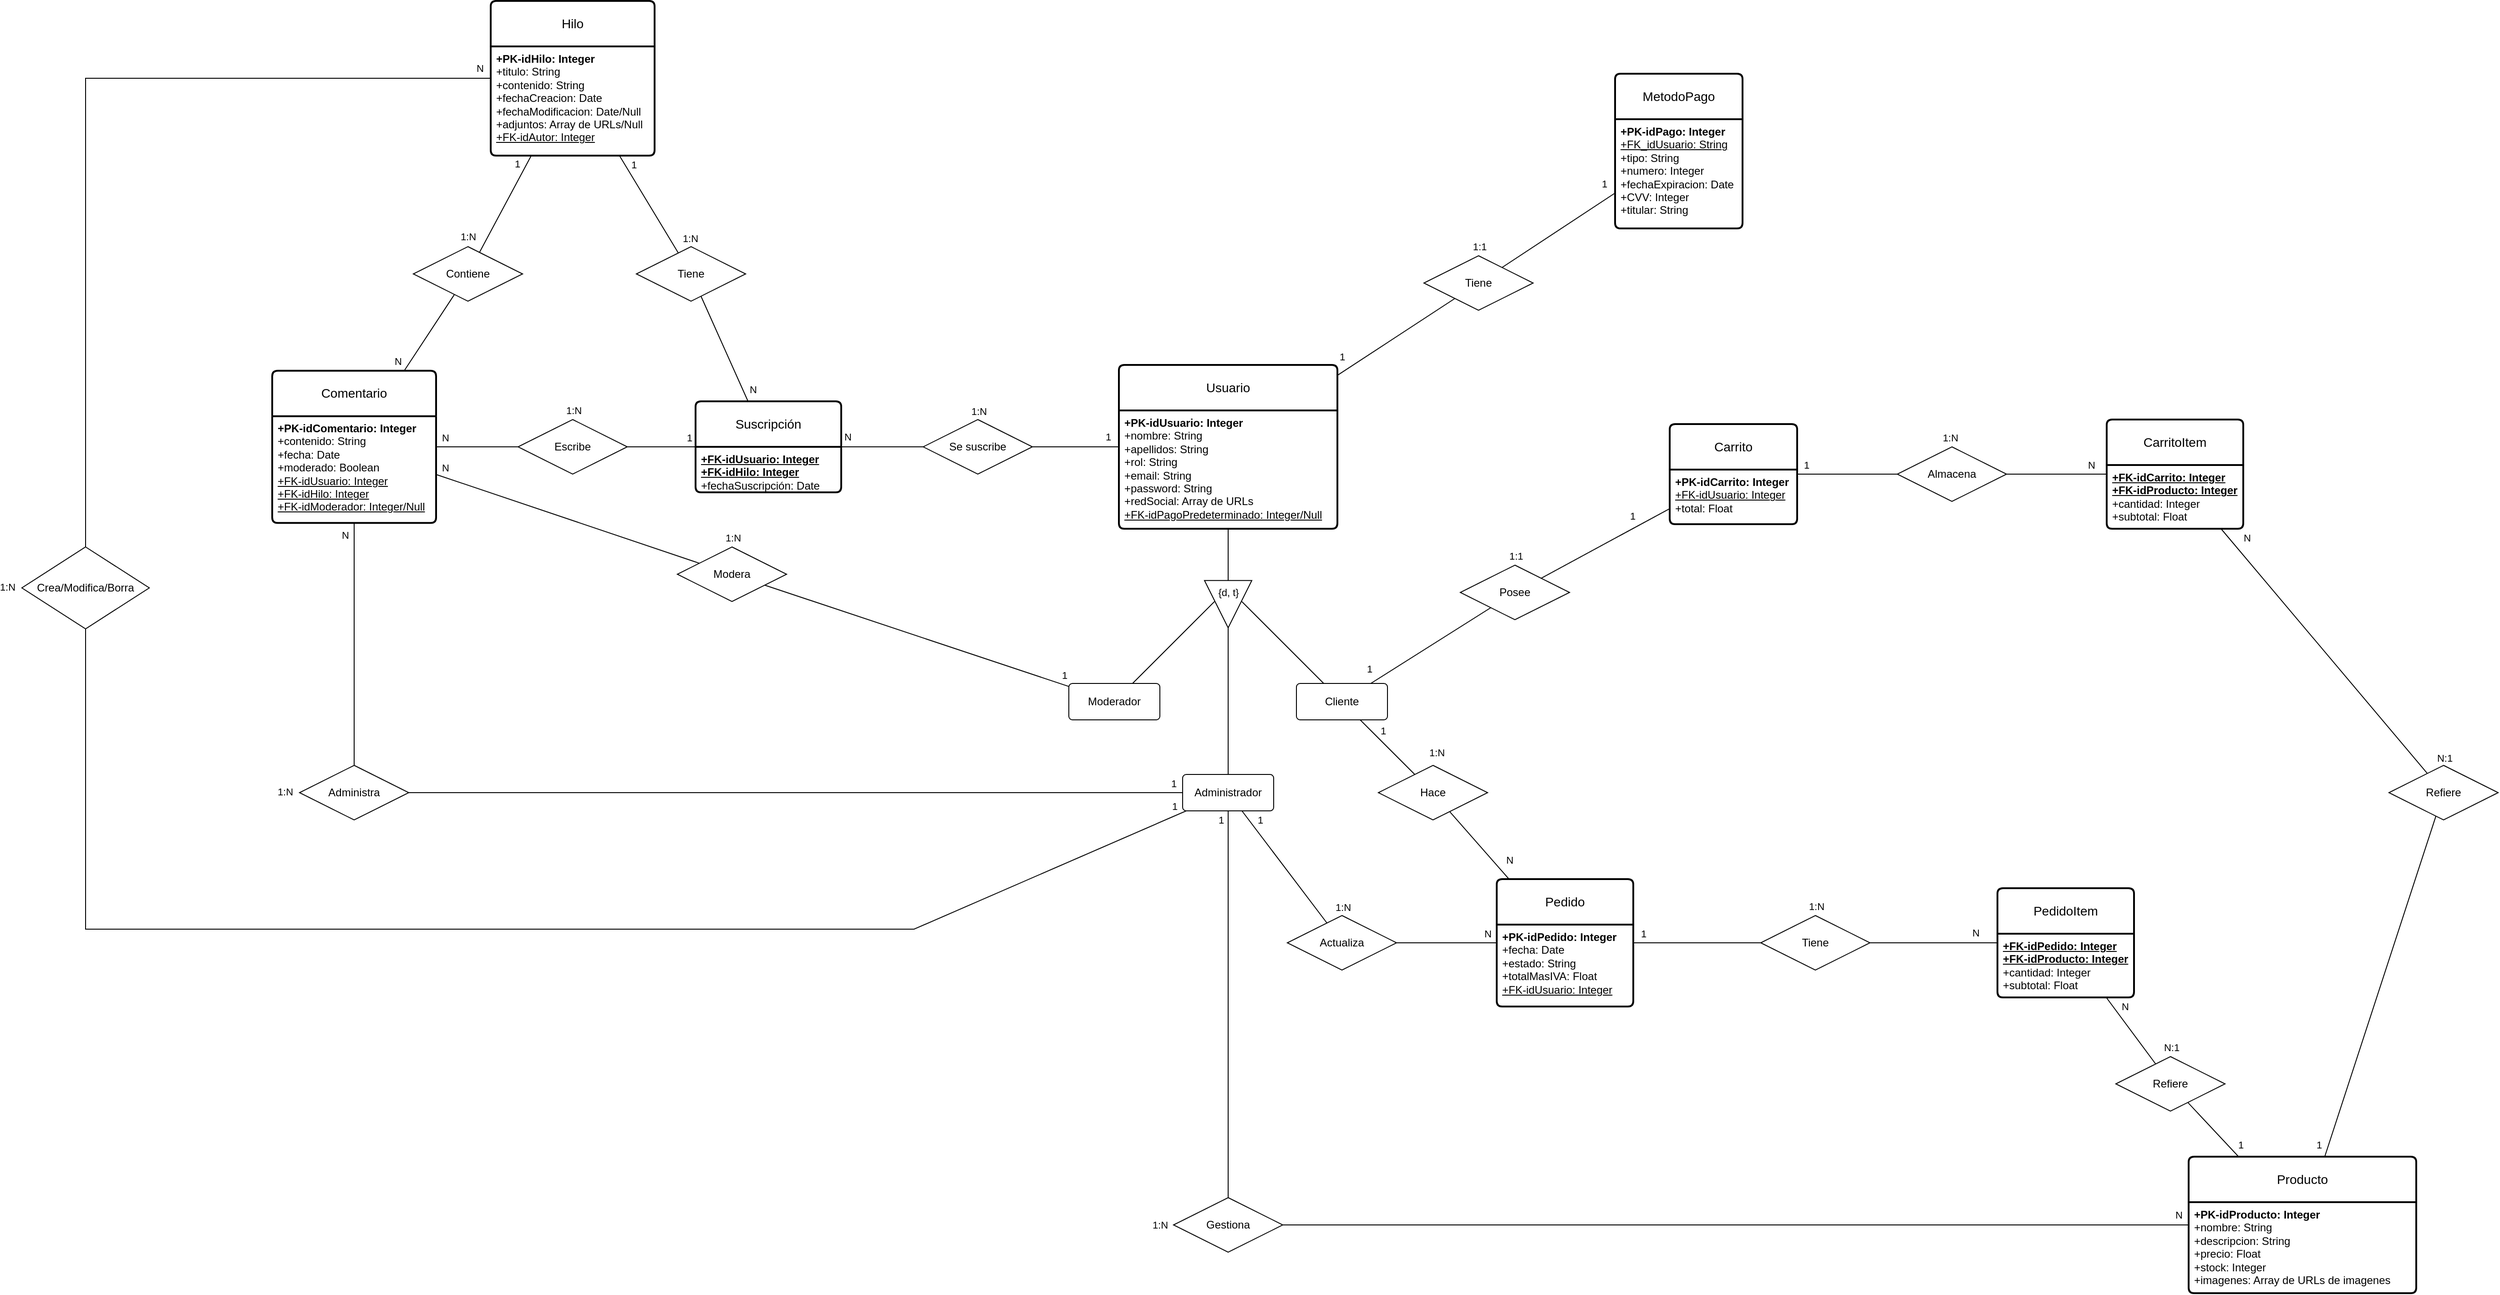 <mxfile version="26.2.14">
  <diagram id="R2lEEEUBdFMjLlhIrx00" name="Page-1">
    <mxGraphModel dx="2153" dy="1990" grid="1" gridSize="10" guides="1" tooltips="1" connect="1" arrows="1" fold="1" page="1" pageScale="1" pageWidth="850" pageHeight="1100" math="0" shadow="0" extFonts="Permanent Marker^https://fonts.googleapis.com/css?family=Permanent+Marker">
      <root>
        <mxCell id="0" />
        <mxCell id="1" parent="0" />
        <mxCell id="jIkjb01WulAcqk8oaOBP-1" value="Usuario" style="swimlane;childLayout=stackLayout;horizontal=1;startSize=50;horizontalStack=0;rounded=1;fontSize=14;fontStyle=0;strokeWidth=2;resizeParent=0;resizeLast=1;shadow=0;dashed=0;align=center;arcSize=4;whiteSpace=wrap;html=1;" parent="1" vertex="1">
          <mxGeometry x="45" y="130" width="240" height="180" as="geometry" />
        </mxCell>
        <mxCell id="jIkjb01WulAcqk8oaOBP-2" value="&lt;b&gt;+PK-idUsuario: Integer&lt;/b&gt;&lt;br&gt;+nombre: String&lt;br&gt;&lt;div&gt;+apellidos: String&lt;/div&gt;&lt;div&gt;+rol: String&lt;/div&gt;&lt;div&gt;+email: String&lt;/div&gt;&lt;div&gt;+password: String&lt;/div&gt;&lt;div&gt;+redSocial: Array de URLs&lt;/div&gt;&lt;div&gt;&lt;u&gt;+FK-idPagoPredeterminado: Integer/Null&lt;/u&gt;&lt;/div&gt;" style="align=left;strokeColor=none;fillColor=none;spacingLeft=4;spacingRight=4;fontSize=12;verticalAlign=top;resizable=0;rotatable=0;part=1;html=1;whiteSpace=wrap;" parent="jIkjb01WulAcqk8oaOBP-1" vertex="1">
          <mxGeometry y="50" width="240" height="130" as="geometry" />
        </mxCell>
        <mxCell id="jIkjb01WulAcqk8oaOBP-3" value="Producto" style="swimlane;childLayout=stackLayout;horizontal=1;startSize=50;horizontalStack=0;rounded=1;fontSize=14;fontStyle=0;strokeWidth=2;resizeParent=0;resizeLast=1;shadow=0;dashed=0;align=center;arcSize=4;whiteSpace=wrap;html=1;" parent="1" vertex="1">
          <mxGeometry x="1220" y="1000" width="250" height="150" as="geometry" />
        </mxCell>
        <mxCell id="jIkjb01WulAcqk8oaOBP-4" value="&lt;b&gt;+PK-idProducto: Integer&lt;/b&gt;&lt;br&gt;+nombre: String&lt;br&gt;&lt;div&gt;+descripcion: String&lt;/div&gt;&lt;div&gt;+precio: Float&lt;/div&gt;&lt;div&gt;+stock: Integer&lt;/div&gt;&lt;div&gt;+imagenes: Array de URLs de imagenes&lt;/div&gt;" style="align=left;strokeColor=none;fillColor=none;spacingLeft=4;spacingRight=4;fontSize=12;verticalAlign=top;resizable=0;rotatable=0;part=1;html=1;whiteSpace=wrap;" parent="jIkjb01WulAcqk8oaOBP-3" vertex="1">
          <mxGeometry y="50" width="250" height="100" as="geometry" />
        </mxCell>
        <mxCell id="jIkjb01WulAcqk8oaOBP-5" value="Cliente" style="rounded=1;arcSize=10;whiteSpace=wrap;html=1;align=center;" parent="1" vertex="1">
          <mxGeometry x="240" y="480" width="100" height="40" as="geometry" />
        </mxCell>
        <mxCell id="jIkjb01WulAcqk8oaOBP-6" value="Moderador" style="rounded=1;arcSize=10;whiteSpace=wrap;html=1;align=center;" parent="1" vertex="1">
          <mxGeometry x="-10" y="480" width="100" height="40" as="geometry" />
        </mxCell>
        <mxCell id="jIkjb01WulAcqk8oaOBP-7" value="Administrador" style="rounded=1;arcSize=10;whiteSpace=wrap;html=1;align=center;" parent="1" vertex="1">
          <mxGeometry x="115" y="580" width="100" height="40" as="geometry" />
        </mxCell>
        <mxCell id="jIkjb01WulAcqk8oaOBP-8" value="" style="endArrow=block;html=1;rounded=0;endFill=0;endSize=51;exitX=0.5;exitY=1;exitDx=0;exitDy=0;" parent="1" source="jIkjb01WulAcqk8oaOBP-2" edge="1">
          <mxGeometry relative="1" as="geometry">
            <mxPoint x="100" y="360" as="sourcePoint" />
            <mxPoint x="165" y="420" as="targetPoint" />
          </mxGeometry>
        </mxCell>
        <mxCell id="ubc1t0KaTrGF7OC6TyDT-12" value="{d, t}" style="edgeLabel;html=1;align=center;verticalAlign=middle;resizable=0;points=[];" parent="jIkjb01WulAcqk8oaOBP-8" vertex="1" connectable="0">
          <mxGeometry x="0.44" y="-8" relative="1" as="geometry">
            <mxPoint x="8" y="-9" as="offset" />
          </mxGeometry>
        </mxCell>
        <mxCell id="jIkjb01WulAcqk8oaOBP-9" value="" style="endArrow=none;html=1;rounded=0;" parent="1" target="jIkjb01WulAcqk8oaOBP-5" edge="1">
          <mxGeometry relative="1" as="geometry">
            <mxPoint x="180" y="390" as="sourcePoint" />
            <mxPoint x="288.182" y="490" as="targetPoint" />
          </mxGeometry>
        </mxCell>
        <mxCell id="jIkjb01WulAcqk8oaOBP-10" value="" style="endArrow=none;html=1;rounded=0;" parent="1" target="jIkjb01WulAcqk8oaOBP-7" edge="1">
          <mxGeometry relative="1" as="geometry">
            <mxPoint x="165" y="419" as="sourcePoint" />
            <mxPoint x="165" y="479" as="targetPoint" />
          </mxGeometry>
        </mxCell>
        <mxCell id="jIkjb01WulAcqk8oaOBP-11" value="" style="endArrow=none;html=1;rounded=0;" parent="1" target="jIkjb01WulAcqk8oaOBP-6" edge="1">
          <mxGeometry relative="1" as="geometry">
            <mxPoint x="150" y="390" as="sourcePoint" />
            <mxPoint x="150" y="490" as="targetPoint" />
          </mxGeometry>
        </mxCell>
        <mxCell id="jIkjb01WulAcqk8oaOBP-12" value="Carrito" style="swimlane;childLayout=stackLayout;horizontal=1;startSize=50;horizontalStack=0;rounded=1;fontSize=14;fontStyle=0;strokeWidth=2;resizeParent=0;resizeLast=1;shadow=0;dashed=0;align=center;arcSize=4;whiteSpace=wrap;html=1;" parent="1" vertex="1">
          <mxGeometry x="650" y="195" width="140" height="110" as="geometry" />
        </mxCell>
        <mxCell id="jIkjb01WulAcqk8oaOBP-13" value="&lt;b&gt;+PK-idCarrito: Integer&lt;/b&gt;&lt;br&gt;&lt;div&gt;&lt;u&gt;+FK-idUsuario: Integer&lt;/u&gt;&lt;/div&gt;&lt;div&gt;+total: Float&lt;/div&gt;" style="align=left;strokeColor=none;fillColor=none;spacingLeft=4;spacingRight=4;fontSize=12;verticalAlign=top;resizable=0;rotatable=0;part=1;html=1;whiteSpace=wrap;" parent="jIkjb01WulAcqk8oaOBP-12" vertex="1">
          <mxGeometry y="50" width="140" height="60" as="geometry" />
        </mxCell>
        <mxCell id="jIkjb01WulAcqk8oaOBP-14" value="Pedido" style="swimlane;childLayout=stackLayout;horizontal=1;startSize=50;horizontalStack=0;rounded=1;fontSize=14;fontStyle=0;strokeWidth=2;resizeParent=0;resizeLast=1;shadow=0;dashed=0;align=center;arcSize=4;whiteSpace=wrap;html=1;" parent="1" vertex="1">
          <mxGeometry x="460" y="695" width="150" height="140" as="geometry" />
        </mxCell>
        <mxCell id="jIkjb01WulAcqk8oaOBP-15" value="&lt;div&gt;&lt;b&gt;+PK-idPedido: Integer&lt;/b&gt;&lt;/div&gt;&lt;div&gt;+fecha: Date&lt;/div&gt;&lt;div&gt;+estado: String&lt;/div&gt;&lt;div&gt;+totalMasIVA: Float&lt;/div&gt;&lt;div&gt;&lt;u&gt;+FK-idUsuario: Integer&lt;/u&gt;&amp;nbsp; &lt;br&gt;&lt;br&gt;&lt;/div&gt;" style="align=left;strokeColor=none;fillColor=none;spacingLeft=4;spacingRight=4;fontSize=12;verticalAlign=top;resizable=0;rotatable=0;part=1;html=1;whiteSpace=wrap;" parent="jIkjb01WulAcqk8oaOBP-14" vertex="1">
          <mxGeometry y="50" width="150" height="90" as="geometry" />
        </mxCell>
        <mxCell id="ubc1t0KaTrGF7OC6TyDT-1" value="Hilo" style="swimlane;childLayout=stackLayout;horizontal=1;startSize=50;horizontalStack=0;rounded=1;fontSize=14;fontStyle=0;strokeWidth=2;resizeParent=0;resizeLast=1;shadow=0;dashed=0;align=center;arcSize=4;whiteSpace=wrap;html=1;" parent="1" vertex="1">
          <mxGeometry x="-645" y="-270" width="180" height="170" as="geometry" />
        </mxCell>
        <mxCell id="ubc1t0KaTrGF7OC6TyDT-2" value="&lt;div&gt;&lt;b&gt;+PK-idHilo: Integer&lt;/b&gt;&lt;/div&gt;&lt;div&gt;+titulo: String&lt;/div&gt;&lt;div&gt;+contenido: String&lt;/div&gt;&lt;div&gt;+fechaCreacion: Date&lt;/div&gt;&lt;div&gt;+fechaModificacion: Date/Null&lt;/div&gt;&lt;div&gt;+adjuntos: Array de URLs/Null&lt;/div&gt;&lt;div&gt;&lt;u&gt;+FK-idAutor: Integer&lt;/u&gt;&lt;br&gt;&lt;br&gt;&lt;/div&gt;" style="align=left;strokeColor=none;fillColor=none;spacingLeft=4;spacingRight=4;fontSize=12;verticalAlign=top;resizable=0;rotatable=0;part=1;html=1;whiteSpace=wrap;" parent="ubc1t0KaTrGF7OC6TyDT-1" vertex="1">
          <mxGeometry y="50" width="180" height="120" as="geometry" />
        </mxCell>
        <mxCell id="ubc1t0KaTrGF7OC6TyDT-3" value="Suscripción" style="swimlane;childLayout=stackLayout;horizontal=1;startSize=50;horizontalStack=0;rounded=1;fontSize=14;fontStyle=0;strokeWidth=2;resizeParent=0;resizeLast=1;shadow=0;dashed=0;align=center;arcSize=4;whiteSpace=wrap;html=1;" parent="1" vertex="1">
          <mxGeometry x="-420" y="170" width="160" height="100" as="geometry" />
        </mxCell>
        <mxCell id="ubc1t0KaTrGF7OC6TyDT-4" value="&lt;div&gt;&lt;b&gt;&lt;u&gt;+FK-idUsuario: Integer&lt;/u&gt;&lt;/b&gt;&lt;/div&gt;&lt;div&gt;&lt;b&gt;&lt;u&gt;+FK-idHilo: Integer&lt;/u&gt;&lt;/b&gt;&lt;/div&gt;&lt;div&gt;+fechaSuscripción: Date&lt;br&gt;&lt;br&gt;&lt;/div&gt;" style="align=left;strokeColor=none;fillColor=none;spacingLeft=4;spacingRight=4;fontSize=12;verticalAlign=top;resizable=0;rotatable=0;part=1;html=1;whiteSpace=wrap;" parent="ubc1t0KaTrGF7OC6TyDT-3" vertex="1">
          <mxGeometry y="50" width="160" height="50" as="geometry" />
        </mxCell>
        <mxCell id="ubc1t0KaTrGF7OC6TyDT-7" value="CarritoItem" style="swimlane;childLayout=stackLayout;horizontal=1;startSize=50;horizontalStack=0;rounded=1;fontSize=14;fontStyle=0;strokeWidth=2;resizeParent=0;resizeLast=1;shadow=0;dashed=0;align=center;arcSize=4;whiteSpace=wrap;html=1;" parent="1" vertex="1">
          <mxGeometry x="1130" y="190" width="150" height="120" as="geometry" />
        </mxCell>
        <mxCell id="ubc1t0KaTrGF7OC6TyDT-8" value="&lt;div&gt;&lt;b&gt;&lt;u&gt;+FK-idCarrito: Integer&lt;/u&gt;&lt;/b&gt;&lt;/div&gt;&lt;div&gt;&lt;b&gt;&lt;u&gt;+FK-idProducto: Integer&lt;/u&gt;&lt;/b&gt;&lt;/div&gt;&lt;div&gt;+cantidad: Integer&lt;/div&gt;&lt;div&gt;+subtotal: Float&lt;/div&gt;" style="align=left;strokeColor=none;fillColor=none;spacingLeft=4;spacingRight=4;fontSize=12;verticalAlign=top;resizable=0;rotatable=0;part=1;html=1;whiteSpace=wrap;" parent="ubc1t0KaTrGF7OC6TyDT-7" vertex="1">
          <mxGeometry y="50" width="150" height="70" as="geometry" />
        </mxCell>
        <mxCell id="ubc1t0KaTrGF7OC6TyDT-10" value="PedidoItem" style="swimlane;childLayout=stackLayout;horizontal=1;startSize=50;horizontalStack=0;rounded=1;fontSize=14;fontStyle=0;strokeWidth=2;resizeParent=0;resizeLast=1;shadow=0;dashed=0;align=center;arcSize=4;whiteSpace=wrap;html=1;" parent="1" vertex="1">
          <mxGeometry x="1010" y="705" width="150" height="120" as="geometry" />
        </mxCell>
        <mxCell id="ubc1t0KaTrGF7OC6TyDT-11" value="&lt;div&gt;&lt;b&gt;&lt;u&gt;+FK-idPedido: Integer&lt;/u&gt;&lt;/b&gt;&lt;/div&gt;&lt;div&gt;&lt;b&gt;&lt;u&gt;+FK-idProducto: Integer&lt;/u&gt;&lt;/b&gt;&lt;/div&gt;&lt;div&gt;+cantidad: Integer&lt;/div&gt;&lt;div&gt;+subtotal: Float&lt;/div&gt;" style="align=left;strokeColor=none;fillColor=none;spacingLeft=4;spacingRight=4;fontSize=12;verticalAlign=top;resizable=0;rotatable=0;part=1;html=1;whiteSpace=wrap;" parent="ubc1t0KaTrGF7OC6TyDT-10" vertex="1">
          <mxGeometry y="50" width="150" height="70" as="geometry" />
        </mxCell>
        <mxCell id="ubc1t0KaTrGF7OC6TyDT-13" value="" style="endArrow=none;html=1;rounded=0;" parent="1" source="jIkjb01WulAcqk8oaOBP-5" target="ubc1t0KaTrGF7OC6TyDT-14" edge="1">
          <mxGeometry relative="1" as="geometry">
            <mxPoint x="-190" y="340" as="sourcePoint" />
            <mxPoint x="-30" y="340" as="targetPoint" />
          </mxGeometry>
        </mxCell>
        <mxCell id="ubc1t0KaTrGF7OC6TyDT-16" value="1" style="edgeLabel;html=1;align=center;verticalAlign=middle;resizable=0;points=[];" parent="ubc1t0KaTrGF7OC6TyDT-13" vertex="1" connectable="0">
          <mxGeometry x="-0.66" y="-3" relative="1" as="geometry">
            <mxPoint x="-26" y="-5" as="offset" />
          </mxGeometry>
        </mxCell>
        <mxCell id="ubc1t0KaTrGF7OC6TyDT-18" value="1:1" style="edgeLabel;html=1;align=center;verticalAlign=middle;resizable=0;points=[];" parent="ubc1t0KaTrGF7OC6TyDT-13" vertex="1" connectable="0">
          <mxGeometry x="0.507" y="-1" relative="1" as="geometry">
            <mxPoint x="59" y="-78" as="offset" />
          </mxGeometry>
        </mxCell>
        <mxCell id="ubc1t0KaTrGF7OC6TyDT-14" value="Posee" style="shape=rhombus;perimeter=rhombusPerimeter;whiteSpace=wrap;html=1;align=center;" parent="1" vertex="1">
          <mxGeometry x="420" y="350" width="120" height="60" as="geometry" />
        </mxCell>
        <mxCell id="ubc1t0KaTrGF7OC6TyDT-15" value="" style="endArrow=none;html=1;rounded=0;" parent="1" source="ubc1t0KaTrGF7OC6TyDT-14" target="jIkjb01WulAcqk8oaOBP-12" edge="1">
          <mxGeometry relative="1" as="geometry">
            <mxPoint x="326" y="530" as="sourcePoint" />
            <mxPoint x="406" y="592" as="targetPoint" />
          </mxGeometry>
        </mxCell>
        <mxCell id="ubc1t0KaTrGF7OC6TyDT-17" value="1" style="edgeLabel;html=1;align=center;verticalAlign=middle;resizable=0;points=[];" parent="ubc1t0KaTrGF7OC6TyDT-15" vertex="1" connectable="0">
          <mxGeometry x="0.32" y="-1" relative="1" as="geometry">
            <mxPoint x="6" y="-19" as="offset" />
          </mxGeometry>
        </mxCell>
        <mxCell id="ubc1t0KaTrGF7OC6TyDT-19" value="Hace" style="shape=rhombus;perimeter=rhombusPerimeter;whiteSpace=wrap;html=1;align=center;" parent="1" vertex="1">
          <mxGeometry x="330" y="570" width="120" height="60" as="geometry" />
        </mxCell>
        <mxCell id="ubc1t0KaTrGF7OC6TyDT-20" value="" style="endArrow=none;html=1;rounded=0;" parent="1" source="jIkjb01WulAcqk8oaOBP-5" target="ubc1t0KaTrGF7OC6TyDT-19" edge="1">
          <mxGeometry relative="1" as="geometry">
            <mxPoint x="326" y="530" as="sourcePoint" />
            <mxPoint x="406" y="592" as="targetPoint" />
            <Array as="points" />
          </mxGeometry>
        </mxCell>
        <mxCell id="ubc1t0KaTrGF7OC6TyDT-21" value="1" style="edgeLabel;html=1;align=center;verticalAlign=middle;resizable=0;points=[];" parent="ubc1t0KaTrGF7OC6TyDT-20" vertex="1" connectable="0">
          <mxGeometry x="-0.66" y="-3" relative="1" as="geometry">
            <mxPoint x="17" y="-1" as="offset" />
          </mxGeometry>
        </mxCell>
        <mxCell id="ubc1t0KaTrGF7OC6TyDT-22" value="1:N" style="edgeLabel;html=1;align=center;verticalAlign=middle;resizable=0;points=[];" parent="ubc1t0KaTrGF7OC6TyDT-20" vertex="1" connectable="0">
          <mxGeometry x="0.507" y="-1" relative="1" as="geometry">
            <mxPoint x="39" y="-10" as="offset" />
          </mxGeometry>
        </mxCell>
        <mxCell id="ubc1t0KaTrGF7OC6TyDT-23" value="" style="endArrow=none;html=1;rounded=0;" parent="1" source="ubc1t0KaTrGF7OC6TyDT-19" target="jIkjb01WulAcqk8oaOBP-14" edge="1">
          <mxGeometry relative="1" as="geometry">
            <mxPoint x="458" y="626" as="sourcePoint" />
            <mxPoint x="537" y="670" as="targetPoint" />
            <Array as="points" />
          </mxGeometry>
        </mxCell>
        <mxCell id="ubc1t0KaTrGF7OC6TyDT-24" value="N" style="edgeLabel;html=1;align=center;verticalAlign=middle;resizable=0;points=[];" parent="ubc1t0KaTrGF7OC6TyDT-23" vertex="1" connectable="0">
          <mxGeometry x="0.32" y="-1" relative="1" as="geometry">
            <mxPoint x="23" y="3" as="offset" />
          </mxGeometry>
        </mxCell>
        <mxCell id="ubc1t0KaTrGF7OC6TyDT-26" value="Tiene" style="shape=rhombus;perimeter=rhombusPerimeter;whiteSpace=wrap;html=1;align=center;" parent="1" vertex="1">
          <mxGeometry x="750" y="735" width="120" height="60" as="geometry" />
        </mxCell>
        <mxCell id="ubc1t0KaTrGF7OC6TyDT-28" value="" style="endArrow=none;html=1;rounded=0;" parent="1" source="jIkjb01WulAcqk8oaOBP-14" target="ubc1t0KaTrGF7OC6TyDT-26" edge="1">
          <mxGeometry relative="1" as="geometry">
            <mxPoint x="800" y="690" as="sourcePoint" />
            <mxPoint x="960" y="690" as="targetPoint" />
          </mxGeometry>
        </mxCell>
        <mxCell id="ubc1t0KaTrGF7OC6TyDT-30" value="1" style="edgeLabel;html=1;align=center;verticalAlign=middle;resizable=0;points=[];" parent="ubc1t0KaTrGF7OC6TyDT-28" vertex="1" connectable="0">
          <mxGeometry x="-0.278" y="4" relative="1" as="geometry">
            <mxPoint x="-40" y="-6" as="offset" />
          </mxGeometry>
        </mxCell>
        <mxCell id="ubc1t0KaTrGF7OC6TyDT-31" value="1:N" style="edgeLabel;html=1;align=center;verticalAlign=middle;resizable=0;points=[];" parent="ubc1t0KaTrGF7OC6TyDT-28" vertex="1" connectable="0">
          <mxGeometry x="0.177" y="2" relative="1" as="geometry">
            <mxPoint x="118" y="-38" as="offset" />
          </mxGeometry>
        </mxCell>
        <mxCell id="ubc1t0KaTrGF7OC6TyDT-29" value="" style="endArrow=none;html=1;rounded=0;" parent="1" source="ubc1t0KaTrGF7OC6TyDT-26" target="ubc1t0KaTrGF7OC6TyDT-10" edge="1">
          <mxGeometry relative="1" as="geometry">
            <mxPoint x="720" y="780" as="sourcePoint" />
            <mxPoint x="810" y="780" as="targetPoint" />
          </mxGeometry>
        </mxCell>
        <mxCell id="ubc1t0KaTrGF7OC6TyDT-32" value="N" style="edgeLabel;html=1;align=center;verticalAlign=middle;resizable=0;points=[];" parent="ubc1t0KaTrGF7OC6TyDT-29" vertex="1" connectable="0">
          <mxGeometry x="0.554" y="-2" relative="1" as="geometry">
            <mxPoint x="7" y="-13" as="offset" />
          </mxGeometry>
        </mxCell>
        <mxCell id="ubc1t0KaTrGF7OC6TyDT-33" value="Almacena" style="shape=rhombus;perimeter=rhombusPerimeter;whiteSpace=wrap;html=1;align=center;" parent="1" vertex="1">
          <mxGeometry x="900" y="220" width="120" height="60" as="geometry" />
        </mxCell>
        <mxCell id="ubc1t0KaTrGF7OC6TyDT-34" value="" style="endArrow=none;html=1;rounded=0;" parent="1" source="jIkjb01WulAcqk8oaOBP-12" target="ubc1t0KaTrGF7OC6TyDT-33" edge="1">
          <mxGeometry relative="1" as="geometry">
            <mxPoint x="840" y="350" as="sourcePoint" />
            <mxPoint x="1000" y="350" as="targetPoint" />
          </mxGeometry>
        </mxCell>
        <mxCell id="ubc1t0KaTrGF7OC6TyDT-36" value="1" style="edgeLabel;html=1;align=center;verticalAlign=middle;resizable=0;points=[];" parent="ubc1t0KaTrGF7OC6TyDT-34" vertex="1" connectable="0">
          <mxGeometry x="-0.365" y="-2" relative="1" as="geometry">
            <mxPoint x="-25" y="-12" as="offset" />
          </mxGeometry>
        </mxCell>
        <mxCell id="ubc1t0KaTrGF7OC6TyDT-37" value="1:N" style="edgeLabel;html=1;align=center;verticalAlign=middle;resizable=0;points=[];" parent="ubc1t0KaTrGF7OC6TyDT-34" vertex="1" connectable="0">
          <mxGeometry x="0.759" y="-1" relative="1" as="geometry">
            <mxPoint x="71" y="-41" as="offset" />
          </mxGeometry>
        </mxCell>
        <mxCell id="ubc1t0KaTrGF7OC6TyDT-35" value="" style="endArrow=none;html=1;rounded=0;" parent="1" source="ubc1t0KaTrGF7OC6TyDT-33" target="ubc1t0KaTrGF7OC6TyDT-7" edge="1">
          <mxGeometry relative="1" as="geometry">
            <mxPoint x="850" y="260" as="sourcePoint" />
            <mxPoint x="940" y="260" as="targetPoint" />
          </mxGeometry>
        </mxCell>
        <mxCell id="ubc1t0KaTrGF7OC6TyDT-38" value="N" style="edgeLabel;html=1;align=center;verticalAlign=middle;resizable=0;points=[];" parent="ubc1t0KaTrGF7OC6TyDT-35" vertex="1" connectable="0">
          <mxGeometry x="0.54" y="-1" relative="1" as="geometry">
            <mxPoint x="8" y="-11" as="offset" />
          </mxGeometry>
        </mxCell>
        <mxCell id="ubc1t0KaTrGF7OC6TyDT-39" value="Refiere" style="shape=rhombus;perimeter=rhombusPerimeter;whiteSpace=wrap;html=1;align=center;" parent="1" vertex="1">
          <mxGeometry x="1140" y="890" width="120" height="60" as="geometry" />
        </mxCell>
        <mxCell id="ubc1t0KaTrGF7OC6TyDT-40" value="" style="endArrow=none;html=1;rounded=0;" parent="1" source="ubc1t0KaTrGF7OC6TyDT-10" target="ubc1t0KaTrGF7OC6TyDT-39" edge="1">
          <mxGeometry relative="1" as="geometry">
            <mxPoint x="1020" y="970" as="sourcePoint" />
            <mxPoint x="1180" y="970" as="targetPoint" />
          </mxGeometry>
        </mxCell>
        <mxCell id="ubc1t0KaTrGF7OC6TyDT-42" value="N" style="edgeLabel;html=1;align=center;verticalAlign=middle;resizable=0;points=[];" parent="ubc1t0KaTrGF7OC6TyDT-40" vertex="1" connectable="0">
          <mxGeometry x="-0.643" y="2" relative="1" as="geometry">
            <mxPoint x="9" y="-2" as="offset" />
          </mxGeometry>
        </mxCell>
        <mxCell id="ubc1t0KaTrGF7OC6TyDT-44" value="N:1" style="edgeLabel;html=1;align=center;verticalAlign=middle;resizable=0;points=[];" parent="ubc1t0KaTrGF7OC6TyDT-40" vertex="1" connectable="0">
          <mxGeometry x="0.526" relative="1" as="geometry">
            <mxPoint x="30" y="-1" as="offset" />
          </mxGeometry>
        </mxCell>
        <mxCell id="ubc1t0KaTrGF7OC6TyDT-41" value="" style="endArrow=none;html=1;rounded=0;" parent="1" source="ubc1t0KaTrGF7OC6TyDT-39" target="jIkjb01WulAcqk8oaOBP-3" edge="1">
          <mxGeometry relative="1" as="geometry">
            <mxPoint x="1136" y="835" as="sourcePoint" />
            <mxPoint x="1193" y="908" as="targetPoint" />
          </mxGeometry>
        </mxCell>
        <mxCell id="ubc1t0KaTrGF7OC6TyDT-43" value="1" style="edgeLabel;html=1;align=center;verticalAlign=middle;resizable=0;points=[];" parent="ubc1t0KaTrGF7OC6TyDT-41" vertex="1" connectable="0">
          <mxGeometry x="0.525" y="3" relative="1" as="geometry">
            <mxPoint x="13" y="3" as="offset" />
          </mxGeometry>
        </mxCell>
        <mxCell id="ubc1t0KaTrGF7OC6TyDT-45" value="Refiere" style="shape=rhombus;perimeter=rhombusPerimeter;whiteSpace=wrap;html=1;align=center;" parent="1" vertex="1">
          <mxGeometry x="1440" y="570" width="120" height="60" as="geometry" />
        </mxCell>
        <mxCell id="ubc1t0KaTrGF7OC6TyDT-46" value="" style="endArrow=none;html=1;rounded=0;" parent="1" source="ubc1t0KaTrGF7OC6TyDT-7" target="ubc1t0KaTrGF7OC6TyDT-45" edge="1">
          <mxGeometry relative="1" as="geometry">
            <mxPoint x="1260" y="350" as="sourcePoint" />
            <mxPoint x="1420" y="350" as="targetPoint" />
          </mxGeometry>
        </mxCell>
        <mxCell id="ubc1t0KaTrGF7OC6TyDT-48" value="N" style="edgeLabel;html=1;align=center;verticalAlign=middle;resizable=0;points=[];" parent="ubc1t0KaTrGF7OC6TyDT-46" vertex="1" connectable="0">
          <mxGeometry x="-0.688" y="6" relative="1" as="geometry">
            <mxPoint x="-12" y="-28" as="offset" />
          </mxGeometry>
        </mxCell>
        <mxCell id="ubc1t0KaTrGF7OC6TyDT-49" value="N:1" style="edgeLabel;html=1;align=center;verticalAlign=middle;resizable=0;points=[];" parent="ubc1t0KaTrGF7OC6TyDT-46" vertex="1" connectable="0">
          <mxGeometry x="0.886" y="3" relative="1" as="geometry">
            <mxPoint x="29" as="offset" />
          </mxGeometry>
        </mxCell>
        <mxCell id="ubc1t0KaTrGF7OC6TyDT-47" value="" style="endArrow=none;html=1;rounded=0;" parent="1" source="ubc1t0KaTrGF7OC6TyDT-45" target="jIkjb01WulAcqk8oaOBP-3" edge="1">
          <mxGeometry relative="1" as="geometry">
            <mxPoint x="1470" y="770" as="sourcePoint" />
            <mxPoint x="1630" y="770" as="targetPoint" />
          </mxGeometry>
        </mxCell>
        <mxCell id="ubc1t0KaTrGF7OC6TyDT-50" value="1" style="edgeLabel;html=1;align=center;verticalAlign=middle;resizable=0;points=[];" parent="ubc1t0KaTrGF7OC6TyDT-47" vertex="1" connectable="0">
          <mxGeometry x="0.923" relative="1" as="geometry">
            <mxPoint x="-11" y="1" as="offset" />
          </mxGeometry>
        </mxCell>
        <mxCell id="ubc1t0KaTrGF7OC6TyDT-51" value="Comentario" style="swimlane;childLayout=stackLayout;horizontal=1;startSize=50;horizontalStack=0;rounded=1;fontSize=14;fontStyle=0;strokeWidth=2;resizeParent=0;resizeLast=1;shadow=0;dashed=0;align=center;arcSize=4;whiteSpace=wrap;html=1;" parent="1" vertex="1">
          <mxGeometry x="-885" y="136.4" width="180" height="167.19" as="geometry" />
        </mxCell>
        <mxCell id="ubc1t0KaTrGF7OC6TyDT-52" value="&lt;div&gt;&lt;b&gt;+PK-idComentario: Integer&lt;/b&gt;&lt;/div&gt;&lt;div&gt;+contenido: String&lt;/div&gt;&lt;div&gt;+fecha: Date&lt;/div&gt;&lt;div&gt;+moderado: Boolean&lt;/div&gt;&lt;div&gt;&lt;u&gt;+FK-idUsuario: Integer&lt;/u&gt;&lt;/div&gt;&lt;div&gt;&lt;u&gt;+FK-idHilo: Integer&lt;/u&gt;&lt;/div&gt;&lt;div&gt;&lt;u&gt;+FK-idModerador: Integer/Null&lt;/u&gt;&lt;/div&gt;&lt;div&gt;&lt;u&gt;&lt;br&gt;&lt;/u&gt;&lt;/div&gt;&lt;div&gt;&lt;br&gt;&lt;br&gt;&lt;/div&gt;" style="align=left;strokeColor=none;fillColor=none;spacingLeft=4;spacingRight=4;fontSize=12;verticalAlign=top;resizable=0;rotatable=0;part=1;html=1;whiteSpace=wrap;" parent="ubc1t0KaTrGF7OC6TyDT-51" vertex="1">
          <mxGeometry y="50" width="180" height="117.19" as="geometry" />
        </mxCell>
        <mxCell id="ubc1t0KaTrGF7OC6TyDT-53" value="Escribe" style="shape=rhombus;perimeter=rhombusPerimeter;whiteSpace=wrap;html=1;align=center;" parent="1" vertex="1">
          <mxGeometry x="-615" y="190" width="120" height="60" as="geometry" />
        </mxCell>
        <mxCell id="ubc1t0KaTrGF7OC6TyDT-54" value="" style="endArrow=none;html=1;rounded=0;" parent="1" source="ubc1t0KaTrGF7OC6TyDT-51" target="ubc1t0KaTrGF7OC6TyDT-53" edge="1">
          <mxGeometry relative="1" as="geometry">
            <mxPoint x="-600" y="430" as="sourcePoint" />
            <mxPoint x="-440" y="430" as="targetPoint" />
          </mxGeometry>
        </mxCell>
        <mxCell id="ubc1t0KaTrGF7OC6TyDT-57" value="N" style="edgeLabel;html=1;align=center;verticalAlign=middle;resizable=0;points=[];" parent="ubc1t0KaTrGF7OC6TyDT-54" vertex="1" connectable="0">
          <mxGeometry x="-0.814" y="1" relative="1" as="geometry">
            <mxPoint x="1" y="-9" as="offset" />
          </mxGeometry>
        </mxCell>
        <mxCell id="ubc1t0KaTrGF7OC6TyDT-58" value="1:N" style="edgeLabel;html=1;align=center;verticalAlign=middle;resizable=0;points=[];" parent="ubc1t0KaTrGF7OC6TyDT-54" vertex="1" connectable="0">
          <mxGeometry x="0.787" y="2" relative="1" as="geometry">
            <mxPoint x="70" y="-38" as="offset" />
          </mxGeometry>
        </mxCell>
        <mxCell id="ubc1t0KaTrGF7OC6TyDT-55" value="" style="endArrow=none;html=1;rounded=0;" parent="1" source="ubc1t0KaTrGF7OC6TyDT-53" target="ubc1t0KaTrGF7OC6TyDT-3" edge="1">
          <mxGeometry relative="1" as="geometry">
            <mxPoint x="-530" y="530" as="sourcePoint" />
            <mxPoint x="-370" y="530" as="targetPoint" />
          </mxGeometry>
        </mxCell>
        <mxCell id="ubc1t0KaTrGF7OC6TyDT-56" value="1" style="edgeLabel;html=1;align=center;verticalAlign=middle;resizable=0;points=[];" parent="ubc1t0KaTrGF7OC6TyDT-55" vertex="1" connectable="0">
          <mxGeometry x="0.745" relative="1" as="geometry">
            <mxPoint x="2" y="-10" as="offset" />
          </mxGeometry>
        </mxCell>
        <mxCell id="ubc1t0KaTrGF7OC6TyDT-59" value="Se suscribe" style="shape=rhombus;perimeter=rhombusPerimeter;whiteSpace=wrap;html=1;align=center;" parent="1" vertex="1">
          <mxGeometry x="-170" y="190" width="120" height="60" as="geometry" />
        </mxCell>
        <mxCell id="ubc1t0KaTrGF7OC6TyDT-60" value="" style="endArrow=none;html=1;rounded=0;" parent="1" source="ubc1t0KaTrGF7OC6TyDT-3" target="ubc1t0KaTrGF7OC6TyDT-59" edge="1">
          <mxGeometry relative="1" as="geometry">
            <mxPoint x="-280" y="360" as="sourcePoint" />
            <mxPoint x="-120" y="360" as="targetPoint" />
          </mxGeometry>
        </mxCell>
        <mxCell id="ubc1t0KaTrGF7OC6TyDT-63" value="N" style="edgeLabel;html=1;align=center;verticalAlign=middle;resizable=0;points=[];" parent="ubc1t0KaTrGF7OC6TyDT-60" vertex="1" connectable="0">
          <mxGeometry x="-0.804" y="-2" relative="1" as="geometry">
            <mxPoint x="-2" y="-13" as="offset" />
          </mxGeometry>
        </mxCell>
        <mxCell id="ubc1t0KaTrGF7OC6TyDT-64" value="1:N" style="edgeLabel;html=1;align=center;verticalAlign=middle;resizable=0;points=[];" parent="ubc1t0KaTrGF7OC6TyDT-60" vertex="1" connectable="0">
          <mxGeometry x="0.869" relative="1" as="geometry">
            <mxPoint x="67" y="-39" as="offset" />
          </mxGeometry>
        </mxCell>
        <mxCell id="ubc1t0KaTrGF7OC6TyDT-61" value="" style="endArrow=none;html=1;rounded=0;" parent="1" source="ubc1t0KaTrGF7OC6TyDT-59" target="jIkjb01WulAcqk8oaOBP-1" edge="1">
          <mxGeometry relative="1" as="geometry">
            <mxPoint x="-250" y="260" as="sourcePoint" />
            <mxPoint x="-140" y="260" as="targetPoint" />
          </mxGeometry>
        </mxCell>
        <mxCell id="ubc1t0KaTrGF7OC6TyDT-62" value="1" style="edgeLabel;html=1;align=center;verticalAlign=middle;resizable=0;points=[];" parent="ubc1t0KaTrGF7OC6TyDT-61" vertex="1" connectable="0">
          <mxGeometry x="-0.264" relative="1" as="geometry">
            <mxPoint x="48" y="-11" as="offset" />
          </mxGeometry>
        </mxCell>
        <mxCell id="ubc1t0KaTrGF7OC6TyDT-65" value="Tiene" style="shape=rhombus;perimeter=rhombusPerimeter;whiteSpace=wrap;html=1;align=center;" parent="1" vertex="1">
          <mxGeometry x="-485" width="120" height="60" as="geometry" />
        </mxCell>
        <mxCell id="ubc1t0KaTrGF7OC6TyDT-66" value="" style="endArrow=none;html=1;rounded=0;" parent="1" source="ubc1t0KaTrGF7OC6TyDT-65" target="ubc1t0KaTrGF7OC6TyDT-3" edge="1">
          <mxGeometry relative="1" as="geometry">
            <mxPoint x="-240" y="510" as="sourcePoint" />
            <mxPoint x="-80" y="510" as="targetPoint" />
          </mxGeometry>
        </mxCell>
        <mxCell id="ubc1t0KaTrGF7OC6TyDT-69" value="N" style="edgeLabel;html=1;align=center;verticalAlign=middle;resizable=0;points=[];" parent="ubc1t0KaTrGF7OC6TyDT-66" vertex="1" connectable="0">
          <mxGeometry x="0.764" relative="1" as="geometry">
            <mxPoint x="11" as="offset" />
          </mxGeometry>
        </mxCell>
        <mxCell id="ubc1t0KaTrGF7OC6TyDT-70" value="1:N" style="edgeLabel;html=1;align=center;verticalAlign=middle;resizable=0;points=[];" parent="ubc1t0KaTrGF7OC6TyDT-66" vertex="1" connectable="0">
          <mxGeometry x="-0.8" y="6" relative="1" as="geometry">
            <mxPoint x="-23" y="-73" as="offset" />
          </mxGeometry>
        </mxCell>
        <mxCell id="ubc1t0KaTrGF7OC6TyDT-67" value="" style="endArrow=none;html=1;rounded=0;" parent="1" source="ubc1t0KaTrGF7OC6TyDT-1" target="ubc1t0KaTrGF7OC6TyDT-65" edge="1">
          <mxGeometry relative="1" as="geometry">
            <mxPoint x="-290" y="530" as="sourcePoint" />
            <mxPoint x="-130" y="530" as="targetPoint" />
          </mxGeometry>
        </mxCell>
        <mxCell id="ubc1t0KaTrGF7OC6TyDT-68" value="1" style="edgeLabel;html=1;align=center;verticalAlign=middle;resizable=0;points=[];" parent="ubc1t0KaTrGF7OC6TyDT-67" vertex="1" connectable="0">
          <mxGeometry x="-0.814" y="4" relative="1" as="geometry">
            <mxPoint x="6" y="2" as="offset" />
          </mxGeometry>
        </mxCell>
        <mxCell id="ubc1t0KaTrGF7OC6TyDT-71" value="Contiene" style="shape=rhombus;perimeter=rhombusPerimeter;whiteSpace=wrap;html=1;align=center;" parent="1" vertex="1">
          <mxGeometry x="-730" width="120" height="60" as="geometry" />
        </mxCell>
        <mxCell id="ubc1t0KaTrGF7OC6TyDT-72" value="" style="endArrow=none;html=1;rounded=0;" parent="1" source="ubc1t0KaTrGF7OC6TyDT-1" target="ubc1t0KaTrGF7OC6TyDT-71" edge="1">
          <mxGeometry relative="1" as="geometry">
            <mxPoint x="-840" y="540" as="sourcePoint" />
            <mxPoint x="-680" y="540" as="targetPoint" />
            <Array as="points" />
          </mxGeometry>
        </mxCell>
        <mxCell id="ubc1t0KaTrGF7OC6TyDT-75" value="1" style="edgeLabel;html=1;align=center;verticalAlign=middle;resizable=0;points=[];" parent="ubc1t0KaTrGF7OC6TyDT-72" vertex="1" connectable="0">
          <mxGeometry x="-0.778" y="-1" relative="1" as="geometry">
            <mxPoint x="-9" y="-3" as="offset" />
          </mxGeometry>
        </mxCell>
        <mxCell id="ubc1t0KaTrGF7OC6TyDT-73" value="" style="endArrow=none;html=1;rounded=0;" parent="1" source="ubc1t0KaTrGF7OC6TyDT-51" target="ubc1t0KaTrGF7OC6TyDT-71" edge="1">
          <mxGeometry relative="1" as="geometry">
            <mxPoint x="-900" y="530" as="sourcePoint" />
            <mxPoint x="-740" y="530" as="targetPoint" />
          </mxGeometry>
        </mxCell>
        <mxCell id="ubc1t0KaTrGF7OC6TyDT-74" value="N" style="edgeLabel;html=1;align=center;verticalAlign=middle;resizable=0;points=[];" parent="ubc1t0KaTrGF7OC6TyDT-73" vertex="1" connectable="0">
          <mxGeometry x="-0.827" relative="1" as="geometry">
            <mxPoint x="-12" y="-4" as="offset" />
          </mxGeometry>
        </mxCell>
        <mxCell id="ubc1t0KaTrGF7OC6TyDT-76" value="1:N" style="edgeLabel;html=1;align=center;verticalAlign=middle;resizable=0;points=[];" parent="ubc1t0KaTrGF7OC6TyDT-73" vertex="1" connectable="0">
          <mxGeometry x="0.685" relative="1" as="geometry">
            <mxPoint x="23" y="-77" as="offset" />
          </mxGeometry>
        </mxCell>
        <mxCell id="ubc1t0KaTrGF7OC6TyDT-79" value="" style="endArrow=none;html=1;rounded=0;" parent="1" source="ubc1t0KaTrGF7OC6TyDT-80" target="jIkjb01WulAcqk8oaOBP-3" edge="1">
          <mxGeometry relative="1" as="geometry">
            <mxPoint x="280" y="1090" as="sourcePoint" />
            <mxPoint x="1050" y="1110" as="targetPoint" />
          </mxGeometry>
        </mxCell>
        <mxCell id="ubc1t0KaTrGF7OC6TyDT-84" value="N" style="edgeLabel;html=1;align=center;verticalAlign=middle;resizable=0;points=[];" parent="ubc1t0KaTrGF7OC6TyDT-79" vertex="1" connectable="0">
          <mxGeometry x="0.983" y="-2" relative="1" as="geometry">
            <mxPoint x="-3" y="-13" as="offset" />
          </mxGeometry>
        </mxCell>
        <mxCell id="ubc1t0KaTrGF7OC6TyDT-80" value="Gestiona" style="shape=rhombus;perimeter=rhombusPerimeter;whiteSpace=wrap;html=1;align=center;" parent="1" vertex="1">
          <mxGeometry x="105" y="1045" width="120" height="60" as="geometry" />
        </mxCell>
        <mxCell id="ubc1t0KaTrGF7OC6TyDT-81" value="" style="endArrow=none;html=1;rounded=0;" parent="1" source="jIkjb01WulAcqk8oaOBP-7" target="ubc1t0KaTrGF7OC6TyDT-80" edge="1">
          <mxGeometry relative="1" as="geometry">
            <mxPoint x="40" y="890" as="sourcePoint" />
            <mxPoint x="200" y="890" as="targetPoint" />
          </mxGeometry>
        </mxCell>
        <mxCell id="ubc1t0KaTrGF7OC6TyDT-82" value="1" style="edgeLabel;html=1;align=center;verticalAlign=middle;resizable=0;points=[];" parent="ubc1t0KaTrGF7OC6TyDT-81" vertex="1" connectable="0">
          <mxGeometry x="-0.939" relative="1" as="geometry">
            <mxPoint x="-8" y="-3" as="offset" />
          </mxGeometry>
        </mxCell>
        <mxCell id="ubc1t0KaTrGF7OC6TyDT-83" value="1:N" style="edgeLabel;html=1;align=center;verticalAlign=middle;resizable=0;points=[];" parent="ubc1t0KaTrGF7OC6TyDT-81" vertex="1" connectable="0">
          <mxGeometry x="0.783" y="-1" relative="1" as="geometry">
            <mxPoint x="-74" y="76" as="offset" />
          </mxGeometry>
        </mxCell>
        <mxCell id="ubc1t0KaTrGF7OC6TyDT-85" value="" style="endArrow=none;html=1;rounded=0;" parent="1" source="jIkjb01WulAcqk8oaOBP-7" target="ubc1t0KaTrGF7OC6TyDT-86" edge="1">
          <mxGeometry relative="1" as="geometry">
            <mxPoint x="290" y="920" as="sourcePoint" />
            <mxPoint x="260" y="680" as="targetPoint" />
          </mxGeometry>
        </mxCell>
        <mxCell id="ubc1t0KaTrGF7OC6TyDT-88" value="1" style="edgeLabel;html=1;align=center;verticalAlign=middle;resizable=0;points=[];" parent="ubc1t0KaTrGF7OC6TyDT-85" vertex="1" connectable="0">
          <mxGeometry x="-0.706" y="2" relative="1" as="geometry">
            <mxPoint x="4" y="-7" as="offset" />
          </mxGeometry>
        </mxCell>
        <mxCell id="ubc1t0KaTrGF7OC6TyDT-89" value="1:N" style="edgeLabel;html=1;align=center;verticalAlign=middle;resizable=0;points=[];" parent="ubc1t0KaTrGF7OC6TyDT-85" vertex="1" connectable="0">
          <mxGeometry x="0.767" y="1" relative="1" as="geometry">
            <mxPoint x="27" y="-2" as="offset" />
          </mxGeometry>
        </mxCell>
        <mxCell id="ubc1t0KaTrGF7OC6TyDT-86" value="Actualiza" style="shape=rhombus;perimeter=rhombusPerimeter;whiteSpace=wrap;html=1;align=center;" parent="1" vertex="1">
          <mxGeometry x="230" y="735" width="120" height="60" as="geometry" />
        </mxCell>
        <mxCell id="ubc1t0KaTrGF7OC6TyDT-87" value="" style="endArrow=none;html=1;rounded=0;" parent="1" source="ubc1t0KaTrGF7OC6TyDT-86" target="jIkjb01WulAcqk8oaOBP-14" edge="1">
          <mxGeometry relative="1" as="geometry">
            <mxPoint x="290" y="920" as="sourcePoint" />
            <mxPoint x="450" y="920" as="targetPoint" />
          </mxGeometry>
        </mxCell>
        <mxCell id="ubc1t0KaTrGF7OC6TyDT-90" value="N" style="edgeLabel;html=1;align=center;verticalAlign=middle;resizable=0;points=[];" parent="ubc1t0KaTrGF7OC6TyDT-87" vertex="1" connectable="0">
          <mxGeometry x="0.776" relative="1" as="geometry">
            <mxPoint x="2" y="-10" as="offset" />
          </mxGeometry>
        </mxCell>
        <mxCell id="ubc1t0KaTrGF7OC6TyDT-92" value="" style="endArrow=none;html=1;rounded=0;" parent="1" source="ubc1t0KaTrGF7OC6TyDT-99" target="jIkjb01WulAcqk8oaOBP-7" edge="1">
          <mxGeometry relative="1" as="geometry">
            <mxPoint x="-700" y="600" as="sourcePoint" />
            <mxPoint x="10" y="670" as="targetPoint" />
          </mxGeometry>
        </mxCell>
        <mxCell id="ubc1t0KaTrGF7OC6TyDT-103" value="1" style="edgeLabel;html=1;align=center;verticalAlign=middle;resizable=0;points=[];" parent="ubc1t0KaTrGF7OC6TyDT-92" vertex="1" connectable="0">
          <mxGeometry x="0.962" relative="1" as="geometry">
            <mxPoint x="6" y="-10" as="offset" />
          </mxGeometry>
        </mxCell>
        <mxCell id="ubc1t0KaTrGF7OC6TyDT-93" value="" style="endArrow=none;html=1;rounded=0;" parent="1" source="ubc1t0KaTrGF7OC6TyDT-94" target="jIkjb01WulAcqk8oaOBP-6" edge="1">
          <mxGeometry relative="1" as="geometry">
            <mxPoint x="-230" y="510" as="sourcePoint" />
            <mxPoint x="-70" y="510" as="targetPoint" />
          </mxGeometry>
        </mxCell>
        <mxCell id="ubc1t0KaTrGF7OC6TyDT-96" value="1" style="edgeLabel;html=1;align=center;verticalAlign=middle;resizable=0;points=[];" parent="ubc1t0KaTrGF7OC6TyDT-93" vertex="1" connectable="0">
          <mxGeometry x="0.953" relative="1" as="geometry">
            <mxPoint x="2" y="-10" as="offset" />
          </mxGeometry>
        </mxCell>
        <mxCell id="ubc1t0KaTrGF7OC6TyDT-94" value="Modera" style="shape=rhombus;perimeter=rhombusPerimeter;whiteSpace=wrap;html=1;align=center;" parent="1" vertex="1">
          <mxGeometry x="-440" y="330" width="120" height="60" as="geometry" />
        </mxCell>
        <mxCell id="ubc1t0KaTrGF7OC6TyDT-95" value="" style="endArrow=none;html=1;rounded=0;" parent="1" source="ubc1t0KaTrGF7OC6TyDT-51" target="ubc1t0KaTrGF7OC6TyDT-94" edge="1">
          <mxGeometry relative="1" as="geometry">
            <mxPoint x="-730" y="510" as="sourcePoint" />
            <mxPoint x="-570" y="510" as="targetPoint" />
          </mxGeometry>
        </mxCell>
        <mxCell id="ubc1t0KaTrGF7OC6TyDT-97" value="1:N" style="edgeLabel;html=1;align=center;verticalAlign=middle;resizable=0;points=[];" parent="ubc1t0KaTrGF7OC6TyDT-95" vertex="1" connectable="0">
          <mxGeometry x="0.911" y="2" relative="1" as="geometry">
            <mxPoint x="49" y="-22" as="offset" />
          </mxGeometry>
        </mxCell>
        <mxCell id="ubc1t0KaTrGF7OC6TyDT-98" value="N" style="edgeLabel;html=1;align=center;verticalAlign=middle;resizable=0;points=[];" parent="ubc1t0KaTrGF7OC6TyDT-95" vertex="1" connectable="0">
          <mxGeometry x="-0.931" y="3" relative="1" as="geometry">
            <mxPoint x="-1" y="-8" as="offset" />
          </mxGeometry>
        </mxCell>
        <mxCell id="ubc1t0KaTrGF7OC6TyDT-99" value="Administra" style="shape=rhombus;perimeter=rhombusPerimeter;whiteSpace=wrap;html=1;align=center;" parent="1" vertex="1">
          <mxGeometry x="-855" y="570" width="120" height="60" as="geometry" />
        </mxCell>
        <mxCell id="ubc1t0KaTrGF7OC6TyDT-100" value="" style="endArrow=none;html=1;rounded=0;" parent="1" source="ubc1t0KaTrGF7OC6TyDT-51" target="ubc1t0KaTrGF7OC6TyDT-99" edge="1">
          <mxGeometry relative="1" as="geometry">
            <mxPoint x="-870" y="450" as="sourcePoint" />
            <mxPoint x="-710" y="450" as="targetPoint" />
          </mxGeometry>
        </mxCell>
        <mxCell id="ubc1t0KaTrGF7OC6TyDT-101" value="N" style="edgeLabel;html=1;align=center;verticalAlign=middle;resizable=0;points=[];" parent="ubc1t0KaTrGF7OC6TyDT-100" vertex="1" connectable="0">
          <mxGeometry x="-0.903" relative="1" as="geometry">
            <mxPoint x="-10" as="offset" />
          </mxGeometry>
        </mxCell>
        <mxCell id="ubc1t0KaTrGF7OC6TyDT-102" value="1:N" style="edgeLabel;html=1;align=center;verticalAlign=middle;resizable=0;points=[];" parent="ubc1t0KaTrGF7OC6TyDT-100" vertex="1" connectable="0">
          <mxGeometry x="0.868" y="-2" relative="1" as="geometry">
            <mxPoint x="-74" y="46" as="offset" />
          </mxGeometry>
        </mxCell>
        <mxCell id="ubc1t0KaTrGF7OC6TyDT-104" value="" style="endArrow=none;html=1;rounded=0;" parent="1" source="ubc1t0KaTrGF7OC6TyDT-105" target="jIkjb01WulAcqk8oaOBP-7" edge="1">
          <mxGeometry relative="1" as="geometry">
            <mxPoint x="-1090" y="420" as="sourcePoint" />
            <mxPoint x="-30" y="710" as="targetPoint" />
            <Array as="points">
              <mxPoint x="-1090" y="750" />
              <mxPoint x="-180" y="750" />
            </Array>
          </mxGeometry>
        </mxCell>
        <mxCell id="ubc1t0KaTrGF7OC6TyDT-107" value="1" style="edgeLabel;html=1;align=center;verticalAlign=middle;resizable=0;points=[];" parent="ubc1t0KaTrGF7OC6TyDT-104" vertex="1" connectable="0">
          <mxGeometry x="0.992" y="-1" relative="1" as="geometry">
            <mxPoint x="-8" y="-9" as="offset" />
          </mxGeometry>
        </mxCell>
        <mxCell id="ubc1t0KaTrGF7OC6TyDT-105" value="Crea/Modifica/Borra" style="shape=rhombus;perimeter=rhombusPerimeter;whiteSpace=wrap;html=1;align=center;" parent="1" vertex="1">
          <mxGeometry x="-1160" y="330" width="140" height="90" as="geometry" />
        </mxCell>
        <mxCell id="ubc1t0KaTrGF7OC6TyDT-106" value="" style="endArrow=none;html=1;rounded=0;" parent="1" source="ubc1t0KaTrGF7OC6TyDT-1" target="ubc1t0KaTrGF7OC6TyDT-105" edge="1">
          <mxGeometry relative="1" as="geometry">
            <mxPoint x="-1070" y="-330" as="sourcePoint" />
            <mxPoint x="-1070" y="200" as="targetPoint" />
            <Array as="points">
              <mxPoint x="-1090" y="-185" />
            </Array>
          </mxGeometry>
        </mxCell>
        <mxCell id="ubc1t0KaTrGF7OC6TyDT-108" value="1:N" style="edgeLabel;html=1;align=center;verticalAlign=middle;resizable=0;points=[];" parent="ubc1t0KaTrGF7OC6TyDT-106" vertex="1" connectable="0">
          <mxGeometry x="0.965" y="-3" relative="1" as="geometry">
            <mxPoint x="-83" y="61" as="offset" />
          </mxGeometry>
        </mxCell>
        <mxCell id="ubc1t0KaTrGF7OC6TyDT-109" value="N" style="edgeLabel;html=1;align=center;verticalAlign=middle;resizable=0;points=[];" parent="ubc1t0KaTrGF7OC6TyDT-106" vertex="1" connectable="0">
          <mxGeometry x="-0.982" y="1" relative="1" as="geometry">
            <mxPoint x="-4" y="-12" as="offset" />
          </mxGeometry>
        </mxCell>
        <mxCell id="_BvliLnzhV2Htbv7MRh--4" value="MetodoPago" style="swimlane;childLayout=stackLayout;horizontal=1;startSize=50;horizontalStack=0;rounded=1;fontSize=14;fontStyle=0;strokeWidth=2;resizeParent=0;resizeLast=1;shadow=0;dashed=0;align=center;arcSize=4;whiteSpace=wrap;html=1;" vertex="1" parent="1">
          <mxGeometry x="590" y="-190" width="140" height="170" as="geometry" />
        </mxCell>
        <mxCell id="_BvliLnzhV2Htbv7MRh--5" value="&lt;b&gt;+PK-idPago: Integer&lt;/b&gt;&lt;br&gt;&lt;u&gt;+FK_idUsuario: String&lt;/u&gt;&lt;br&gt;&lt;div&gt;+tipo: String&lt;/div&gt;&lt;div&gt;+numero: Integer&lt;/div&gt;&lt;div&gt;+fechaExpiracion: Date&lt;/div&gt;&lt;div&gt;+CVV: Integer&lt;/div&gt;&lt;div&gt;+titular: String&lt;/div&gt;" style="align=left;strokeColor=none;fillColor=none;spacingLeft=4;spacingRight=4;fontSize=12;verticalAlign=top;resizable=0;rotatable=0;part=1;html=1;whiteSpace=wrap;" vertex="1" parent="_BvliLnzhV2Htbv7MRh--4">
          <mxGeometry y="50" width="140" height="120" as="geometry" />
        </mxCell>
        <mxCell id="_BvliLnzhV2Htbv7MRh--6" value="Tiene" style="shape=rhombus;perimeter=rhombusPerimeter;whiteSpace=wrap;html=1;align=center;" vertex="1" parent="1">
          <mxGeometry x="380" y="10" width="120" height="60" as="geometry" />
        </mxCell>
        <mxCell id="_BvliLnzhV2Htbv7MRh--8" value="" style="endArrow=none;html=1;rounded=0;" edge="1" parent="1" source="jIkjb01WulAcqk8oaOBP-1" target="_BvliLnzhV2Htbv7MRh--6">
          <mxGeometry relative="1" as="geometry">
            <mxPoint x="220" y="60" as="sourcePoint" />
            <mxPoint x="380" y="60" as="targetPoint" />
          </mxGeometry>
        </mxCell>
        <mxCell id="_BvliLnzhV2Htbv7MRh--10" value="1" style="edgeLabel;html=1;align=center;verticalAlign=middle;resizable=0;points=[];" vertex="1" connectable="0" parent="_BvliLnzhV2Htbv7MRh--8">
          <mxGeometry x="-0.686" y="1" relative="1" as="geometry">
            <mxPoint x="-15" y="-7" as="offset" />
          </mxGeometry>
        </mxCell>
        <mxCell id="_BvliLnzhV2Htbv7MRh--9" value="" style="endArrow=none;html=1;rounded=0;" edge="1" parent="1" source="_BvliLnzhV2Htbv7MRh--4" target="_BvliLnzhV2Htbv7MRh--6">
          <mxGeometry relative="1" as="geometry">
            <mxPoint x="360" y="130" as="sourcePoint" />
            <mxPoint x="520" y="130" as="targetPoint" />
          </mxGeometry>
        </mxCell>
        <mxCell id="_BvliLnzhV2Htbv7MRh--11" value="1" style="edgeLabel;html=1;align=center;verticalAlign=middle;resizable=0;points=[];" vertex="1" connectable="0" parent="_BvliLnzhV2Htbv7MRh--9">
          <mxGeometry x="-0.828" y="-2" relative="1" as="geometry">
            <mxPoint y="-16" as="offset" />
          </mxGeometry>
        </mxCell>
        <mxCell id="_BvliLnzhV2Htbv7MRh--12" value="1:1" style="edgeLabel;html=1;align=center;verticalAlign=middle;resizable=0;points=[];" vertex="1" connectable="0" parent="_BvliLnzhV2Htbv7MRh--9">
          <mxGeometry x="0.765" relative="1" as="geometry">
            <mxPoint x="-40" y="-13" as="offset" />
          </mxGeometry>
        </mxCell>
      </root>
    </mxGraphModel>
  </diagram>
</mxfile>
